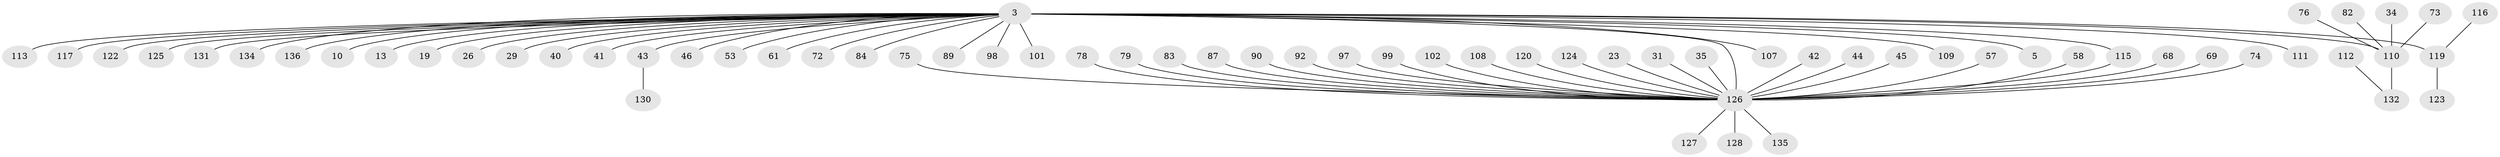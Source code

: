 // original degree distribution, {8: 0.007352941176470588, 36: 0.007352941176470588, 12: 0.014705882352941176, 1: 0.5882352941176471, 2: 0.18382352941176472, 4: 0.051470588235294115, 6: 0.029411764705882353, 3: 0.10294117647058823, 7: 0.007352941176470588, 5: 0.007352941176470588}
// Generated by graph-tools (version 1.1) at 2025/51/03/04/25 21:51:55]
// undirected, 68 vertices, 68 edges
graph export_dot {
graph [start="1"]
  node [color=gray90,style=filled];
  3 [super="+2"];
  5;
  10;
  13;
  19;
  23;
  26;
  29 [super="+17"];
  31;
  34;
  35;
  40;
  41 [super="+33"];
  42;
  43;
  44;
  45;
  46;
  53;
  57;
  58;
  61;
  68;
  69;
  72;
  73;
  74;
  75;
  76;
  78;
  79;
  82;
  83 [super="+54+59+77"];
  84;
  87;
  89 [super="+30"];
  90;
  92;
  97;
  98;
  99;
  101 [super="+91"];
  102;
  107 [super="+64"];
  108;
  109 [super="+21"];
  110 [super="+32"];
  111;
  112 [super="+95"];
  113;
  115 [super="+104"];
  116 [super="+81"];
  117 [super="+88"];
  119 [super="+7+63"];
  120;
  122;
  123;
  124;
  125;
  126 [super="+6+39+37+103+52+121+14"];
  127;
  128;
  130 [super="+96"];
  131 [super="+129"];
  132 [super="+114"];
  134;
  135;
  136 [super="+51+71+86+133"];
  3 -- 40;
  3 -- 43 [weight=2];
  3 -- 61;
  3 -- 113;
  3 -- 134;
  3 -- 110 [weight=4];
  3 -- 5;
  3 -- 72;
  3 -- 10;
  3 -- 13;
  3 -- 19;
  3 -- 84;
  3 -- 26;
  3 -- 98;
  3 -- 46;
  3 -- 111;
  3 -- 115 [weight=3];
  3 -- 53;
  3 -- 119 [weight=2];
  3 -- 122;
  3 -- 125;
  3 -- 126 [weight=9];
  3 -- 29;
  3 -- 109;
  3 -- 89;
  3 -- 41;
  3 -- 136;
  3 -- 107;
  3 -- 117;
  3 -- 101;
  3 -- 131;
  23 -- 126;
  31 -- 126;
  34 -- 110;
  35 -- 126;
  42 -- 126;
  43 -- 130;
  44 -- 126;
  45 -- 126;
  57 -- 126;
  58 -- 126;
  68 -- 126;
  69 -- 126;
  73 -- 110;
  74 -- 126;
  75 -- 126;
  76 -- 110;
  78 -- 126;
  79 -- 126;
  82 -- 110;
  83 -- 126;
  87 -- 126;
  90 -- 126;
  92 -- 126;
  97 -- 126;
  99 -- 126;
  102 -- 126;
  108 -- 126;
  110 -- 132 [weight=2];
  112 -- 132;
  115 -- 126;
  116 -- 119;
  119 -- 123;
  120 -- 126;
  124 -- 126;
  126 -- 127;
  126 -- 128;
  126 -- 135;
}
